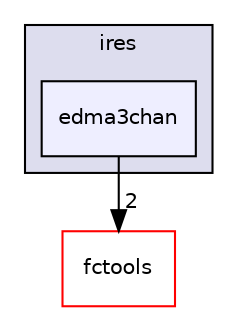 digraph "edma3chan" {
  compound=true
  node [ fontsize="10", fontname="Helvetica"];
  edge [ labelfontsize="10", labelfontname="Helvetica"];
  subgraph clusterdir_13d5b588d19ceafc6da09a7bf63a73d7 {
    graph [ bgcolor="#ddddee", pencolor="black", label="ires" fontname="Helvetica", fontsize="10", URL="dir_13d5b588d19ceafc6da09a7bf63a73d7.html"]
  dir_27c08ced8f194b06904f3d4be5f14c3a [shape=box, label="edma3chan", style="filled", fillcolor="#eeeeff", pencolor="black", URL="dir_27c08ced8f194b06904f3d4be5f14c3a.html"];
  }
  dir_b29131faccb6cd84ad5696d291df0073 [shape=box label="fctools" fillcolor="white" style="filled" color="red" URL="dir_b29131faccb6cd84ad5696d291df0073.html"];
  dir_27c08ced8f194b06904f3d4be5f14c3a->dir_b29131faccb6cd84ad5696d291df0073 [headlabel="2", labeldistance=1.5 headhref="dir_000012_000007.html"];
}
